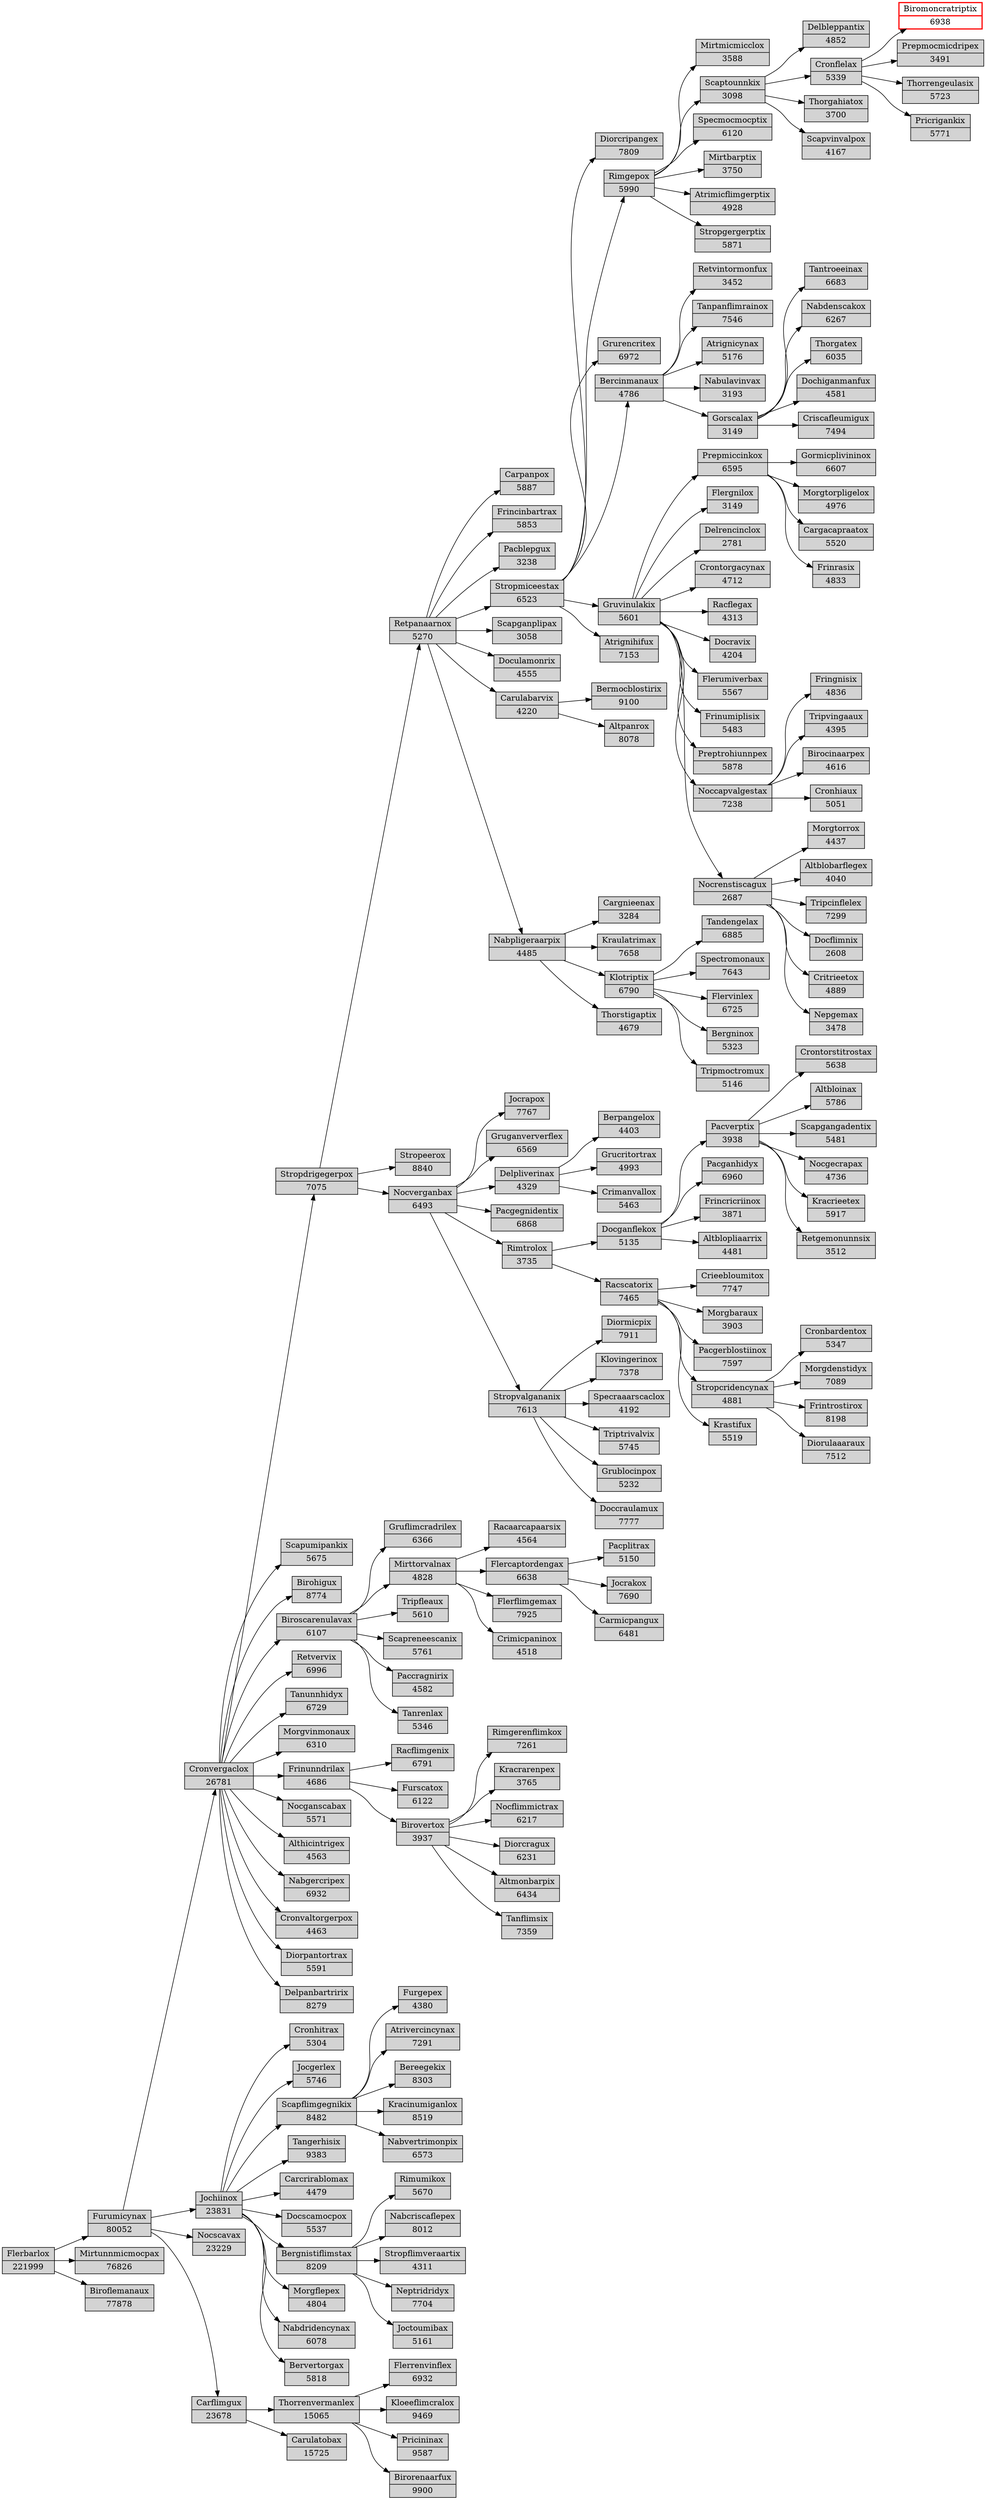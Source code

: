 digraph g { 
graph [rankdir=LR]
node [shape=record fillcolor=lightgrey style=filled]
  Flerbarlox [label="Flerbarlox|221999"]
  Furumicynax [label="Furumicynax|80052"]
  Cronvergaclox [label="Cronvergaclox|26781"]
  Stropdrigegerpox [label="Stropdrigegerpox|7075"]
  Retpanaarnox [label="Retpanaarnox|5270"]
  Carpanpox [label="Carpanpox|5887"]
  Frincinbartrax [label="Frincinbartrax|5853"]
  Pacblepgux [label="Pacblepgux|3238"]
  Stropmiceestax [label="Stropmiceestax|6523"]
  Diorcripangex [label="Diorcripangex|7809"]
  Rimgepox [label="Rimgepox|5990"]
  Mirtmicmicclox [label="Mirtmicmicclox|3588"]
  Scaptounnkix [label="Scaptounnkix|3098"]
  Delbleppantix [label="Delbleppantix|4852"]
  Cronflelax [label="Cronflelax|5339"]
  Biromoncratriptix [label="Biromoncratriptix|6938" color=red style=bold]
  Prepmocmicdripex [label="Prepmocmicdripex|3491"]
  Thorrengeulasix [label="Thorrengeulasix|5723"]
  Pricrigankix [label="Pricrigankix|5771"]
  Thorgahiatox [label="Thorgahiatox|3700"]
  Scapvinvalpox [label="Scapvinvalpox|4167"]
  Specmocmocptix [label="Specmocmocptix|6120"]
  Mirtbarptix [label="Mirtbarptix|3750"]
  Atrimicflimgerptix [label="Atrimicflimgerptix|4928"]
  Stropgergerptix [label="Stropgergerptix|5871"]
  Grurencritex [label="Grurencritex|6972"]
  Bercinmanaux [label="Bercinmanaux|4786"]
  Retvintormonfux [label="Retvintormonfux|3452"]
  Tanpanflimrainox [label="Tanpanflimrainox|7546"]
  Atrignicynax [label="Atrignicynax|5176"]
  Nabulavinvax [label="Nabulavinvax|3193"]
  Gorscalax [label="Gorscalax|3149"]
  Tantroeeinax [label="Tantroeeinax|6683"]
  Nabdenscakox [label="Nabdenscakox|6267"]
  Thorgatex [label="Thorgatex|6035"]
  Dochiganmanfux [label="Dochiganmanfux|4581"]
  Criscafleumigux [label="Criscafleumigux|7494"]
  Gruvinulakix [label="Gruvinulakix|5601"]
  Prepmiccinkox [label="Prepmiccinkox|6595"]
  Gormicplivininox [label="Gormicplivininox|6607"]
  Morgtorpligelox [label="Morgtorpligelox|4976"]
  Cargacapraatox [label="Cargacapraatox|5520"]
  Frinrasix [label="Frinrasix|4833"]
  Flergnilox [label="Flergnilox|3149"]
  Delrencinclox [label="Delrencinclox|2781"]
  Crontorgacynax [label="Crontorgacynax|4712"]
  Racflegax [label="Racflegax|4313"]
  Docravix [label="Docravix|4204"]
  Flerumiverbax [label="Flerumiverbax|5567"]
  Frinumiplisix [label="Frinumiplisix|5483"]
  Preptrohiunnpex [label="Preptrohiunnpex|5878"]
  Noccapvalgestax [label="Noccapvalgestax|7238"]
  Fringnisix [label="Fringnisix|4836"]
  Tripvingaaux [label="Tripvingaaux|4395"]
  Birocinaarpex [label="Birocinaarpex|4616"]
  Cronhiaux [label="Cronhiaux|5051"]
  Nocrenstiscagux [label="Nocrenstiscagux|2687"]
  Morgtorrox [label="Morgtorrox|4437"]
  Altblobarflegex [label="Altblobarflegex|4040"]
  Tripcinflelex [label="Tripcinflelex|7299"]
  Docflimnix [label="Docflimnix|2608"]
  Critrieetox [label="Critrieetox|4889"]
  Nepgemax [label="Nepgemax|3478"]
  Atrignihifux [label="Atrignihifux|7153"]
  Scapganplipax [label="Scapganplipax|3058"]
  Doculamonrix [label="Doculamonrix|4555"]
  Carulabarvix [label="Carulabarvix|4220"]
  Bermocblostirix [label="Bermocblostirix|9100"]
  Altpanrox [label="Altpanrox|8078"]
  Nabpligeraarpix [label="Nabpligeraarpix|4485"]
  Cargnieenax [label="Cargnieenax|3284"]
  Kraulatrimax [label="Kraulatrimax|7658"]
  Klotriptix [label="Klotriptix|6790"]
  Tandengelax [label="Tandengelax|6885"]
  Spectromonaux [label="Spectromonaux|7643"]
  Flervinlex [label="Flervinlex|6725"]
  Bergninox [label="Bergninox|5323"]
  Tripmoctromux [label="Tripmoctromux|5146"]
  Thorstigaptix [label="Thorstigaptix|4679"]
  Stropeerox [label="Stropeerox|8840"]
  Nocverganbax [label="Nocverganbax|6493"]
  Jocrapox [label="Jocrapox|7767"]
  Gruganververflex [label="Gruganververflex|6569"]
  Delpliverinax [label="Delpliverinax|4329"]
  Berpangelox [label="Berpangelox|4403"]
  Grucritortrax [label="Grucritortrax|4993"]
  Crimanvallox [label="Crimanvallox|5463"]
  Pacgegnidentix [label="Pacgegnidentix|6868"]
  Rimtrolox [label="Rimtrolox|3735"]
  Docganflekox [label="Docganflekox|5135"]
  Pacverptix [label="Pacverptix|3938"]
  Crontorstitrostax [label="Crontorstitrostax|5638"]
  Altbloinax [label="Altbloinax|5786"]
  Scapgangadentix [label="Scapgangadentix|5481"]
  Nocgecrapax [label="Nocgecrapax|4736"]
  Kracrieetex [label="Kracrieetex|5917"]
  Retgemonunnsix [label="Retgemonunnsix|3512"]
  Pacganhidyx [label="Pacganhidyx|6960"]
  Frincricriinox [label="Frincricriinox|3871"]
  Altblopliaarrix [label="Altblopliaarrix|4481"]
  Racscatorix [label="Racscatorix|7465"]
  Crieebloumitox [label="Crieebloumitox|7747"]
  Morgbaraux [label="Morgbaraux|3903"]
  Pacgerblostiinox [label="Pacgerblostiinox|7597"]
  Stropcridencynax [label="Stropcridencynax|4881"]
  Cronbardentox [label="Cronbardentox|5347"]
  Morgdenstidyx [label="Morgdenstidyx|7089"]
  Frintrostirox [label="Frintrostirox|8198"]
  Diorulaaaraux [label="Diorulaaaraux|7512"]
  Krastifux [label="Krastifux|5519"]
  Stropvalgananix [label="Stropvalgananix|7613"]
  Diormicpix [label="Diormicpix|7911"]
  Klovingerinox [label="Klovingerinox|7378"]
  Specraaarscaclox [label="Specraaarscaclox|4192"]
  Triptrivalvix [label="Triptrivalvix|5745"]
  Grublocinpox [label="Grublocinpox|5232"]
  Doccraulamux [label="Doccraulamux|7777"]
  Scapumipankix [label="Scapumipankix|5675"]
  Birohigux [label="Birohigux|8774"]
  Biroscarenulavax [label="Biroscarenulavax|6107"]
  Gruflimcradrilex [label="Gruflimcradrilex|6366"]
  Mirttorvalnax [label="Mirttorvalnax|4828"]
  Racaarcapaarsix [label="Racaarcapaarsix|4564"]
  Flercaptordengax [label="Flercaptordengax|6638"]
  Pacplitrax [label="Pacplitrax|5150"]
  Jocrakox [label="Jocrakox|7690"]
  Carmicpangux [label="Carmicpangux|6481"]
  Flerflimgemax [label="Flerflimgemax|7925"]
  Crimicpaninox [label="Crimicpaninox|4518"]
  Tripfleaux [label="Tripfleaux|5610"]
  Scapreneescanix [label="Scapreneescanix|5761"]
  Paccragnirix [label="Paccragnirix|4582"]
  Tanrenlax [label="Tanrenlax|5346"]
  Retvervix [label="Retvervix|6996"]
  Tanunnhidyx [label="Tanunnhidyx|6729"]
  Morgvinmonaux [label="Morgvinmonaux|6310"]
  Frinunndrilax [label="Frinunndrilax|4686"]
  Racflimgenix [label="Racflimgenix|6791"]
  Furscatox [label="Furscatox|6122"]
  Birovertox [label="Birovertox|3937"]
  Rimgerenflimkox [label="Rimgerenflimkox|7261"]
  Kracrarenpex [label="Kracrarenpex|3765"]
  Nocflimmictrax [label="Nocflimmictrax|6217"]
  Diorcragux [label="Diorcragux|6231"]
  Altmonbarpix [label="Altmonbarpix|6434"]
  Tanflimsix [label="Tanflimsix|7359"]
  Nocganscabax [label="Nocganscabax|5571"]
  Althicintrigex [label="Althicintrigex|4563"]
  Nabgercripex [label="Nabgercripex|6932"]
  Cronvaltorgerpox [label="Cronvaltorgerpox|4463"]
  Diorpantortrax [label="Diorpantortrax|5591"]
  Delpanbartririx [label="Delpanbartririx|8279"]
  Jochiinox [label="Jochiinox|23831"]
  Cronhitrax [label="Cronhitrax|5304"]
  Jocgerlex [label="Jocgerlex|5746"]
  Scapflimgegnikix [label="Scapflimgegnikix|8482"]
  Furgepex [label="Furgepex|4380"]
  Atrivercincynax [label="Atrivercincynax|7291"]
  Bereegekix [label="Bereegekix|8303"]
  Kracinumiganlox [label="Kracinumiganlox|8519"]
  Nabvertrimonpix [label="Nabvertrimonpix|6573"]
  Tangerhisix [label="Tangerhisix|9383"]
  Carcrirablomax [label="Carcrirablomax|4479"]
  Docscamocpox [label="Docscamocpox|5537"]
  Bergnistiflimstax [label="Bergnistiflimstax|8209"]
  Rimumikox [label="Rimumikox|5670"]
  Nabcriscaflepex [label="Nabcriscaflepex|8012"]
  Stropflimveraartix [label="Stropflimveraartix|4311"]
  Neptridridyx [label="Neptridridyx|7704"]
  Joctoumibax [label="Joctoumibax|5161"]
  Morgflepex [label="Morgflepex|4804"]
  Nabdridencynax [label="Nabdridencynax|6078"]
  Bervertorgax [label="Bervertorgax|5818"]
  Nocscavax [label="Nocscavax|23229"]
  Carflimgux [label="Carflimgux|23678"]
  Thorrenvermanlex [label="Thorrenvermanlex|15065"]
  Flerrenvinflex [label="Flerrenvinflex|6932"]
  Kloeeflimcralox [label="Kloeeflimcralox|9469"]
  Pricininax [label="Pricininax|9587"]
  Birorenaarfux [label="Birorenaarfux|9900"]
  Carulatobax [label="Carulatobax|15725"]
  Mirtunnmicmocpax [label="Mirtunnmicmocpax|76826"]
  Biroflemanaux [label="Biroflemanaux|77878"]
  Flerbarlox -> Furumicynax;
  Flerbarlox -> Mirtunnmicmocpax;
  Flerbarlox -> Biroflemanaux;
  Furumicynax -> Cronvergaclox;
  Furumicynax -> Jochiinox;
  Furumicynax -> Nocscavax;
  Furumicynax -> Carflimgux;
  Cronvergaclox -> Stropdrigegerpox;
  Cronvergaclox -> Scapumipankix;
  Cronvergaclox -> Birohigux;
  Cronvergaclox -> Biroscarenulavax;
  Cronvergaclox -> Retvervix;
  Cronvergaclox -> Tanunnhidyx;
  Cronvergaclox -> Morgvinmonaux;
  Cronvergaclox -> Frinunndrilax;
  Cronvergaclox -> Nocganscabax;
  Cronvergaclox -> Althicintrigex;
  Cronvergaclox -> Nabgercripex;
  Cronvergaclox -> Cronvaltorgerpox;
  Cronvergaclox -> Diorpantortrax;
  Cronvergaclox -> Delpanbartririx;
  Stropdrigegerpox -> Retpanaarnox;
  Stropdrigegerpox -> Stropeerox;
  Stropdrigegerpox -> Nocverganbax;
  Retpanaarnox -> Carpanpox;
  Retpanaarnox -> Frincinbartrax;
  Retpanaarnox -> Pacblepgux;
  Retpanaarnox -> Stropmiceestax;
  Retpanaarnox -> Scapganplipax;
  Retpanaarnox -> Doculamonrix;
  Retpanaarnox -> Carulabarvix;
  Retpanaarnox -> Nabpligeraarpix;
  Stropmiceestax -> Diorcripangex;
  Stropmiceestax -> Rimgepox;
  Stropmiceestax -> Grurencritex;
  Stropmiceestax -> Bercinmanaux;
  Stropmiceestax -> Gruvinulakix;
  Stropmiceestax -> Atrignihifux;
  Rimgepox -> Mirtmicmicclox;
  Rimgepox -> Scaptounnkix;
  Rimgepox -> Specmocmocptix;
  Rimgepox -> Mirtbarptix;
  Rimgepox -> Atrimicflimgerptix;
  Rimgepox -> Stropgergerptix;
  Scaptounnkix -> Delbleppantix;
  Scaptounnkix -> Cronflelax;
  Scaptounnkix -> Thorgahiatox;
  Scaptounnkix -> Scapvinvalpox;
  Cronflelax -> Biromoncratriptix;
  Cronflelax -> Prepmocmicdripex;
  Cronflelax -> Thorrengeulasix;
  Cronflelax -> Pricrigankix;
  Bercinmanaux -> Retvintormonfux;
  Bercinmanaux -> Tanpanflimrainox;
  Bercinmanaux -> Atrignicynax;
  Bercinmanaux -> Nabulavinvax;
  Bercinmanaux -> Gorscalax;
  Gorscalax -> Tantroeeinax;
  Gorscalax -> Nabdenscakox;
  Gorscalax -> Thorgatex;
  Gorscalax -> Dochiganmanfux;
  Gorscalax -> Criscafleumigux;
  Gruvinulakix -> Prepmiccinkox;
  Gruvinulakix -> Flergnilox;
  Gruvinulakix -> Delrencinclox;
  Gruvinulakix -> Crontorgacynax;
  Gruvinulakix -> Racflegax;
  Gruvinulakix -> Docravix;
  Gruvinulakix -> Flerumiverbax;
  Gruvinulakix -> Frinumiplisix;
  Gruvinulakix -> Preptrohiunnpex;
  Gruvinulakix -> Noccapvalgestax;
  Gruvinulakix -> Nocrenstiscagux;
  Prepmiccinkox -> Gormicplivininox;
  Prepmiccinkox -> Morgtorpligelox;
  Prepmiccinkox -> Cargacapraatox;
  Prepmiccinkox -> Frinrasix;
  Noccapvalgestax -> Fringnisix;
  Noccapvalgestax -> Tripvingaaux;
  Noccapvalgestax -> Birocinaarpex;
  Noccapvalgestax -> Cronhiaux;
  Nocrenstiscagux -> Morgtorrox;
  Nocrenstiscagux -> Altblobarflegex;
  Nocrenstiscagux -> Tripcinflelex;
  Nocrenstiscagux -> Docflimnix;
  Nocrenstiscagux -> Critrieetox;
  Nocrenstiscagux -> Nepgemax;
  Carulabarvix -> Bermocblostirix;
  Carulabarvix -> Altpanrox;
  Nabpligeraarpix -> Cargnieenax;
  Nabpligeraarpix -> Kraulatrimax;
  Nabpligeraarpix -> Klotriptix;
  Nabpligeraarpix -> Thorstigaptix;
  Klotriptix -> Tandengelax;
  Klotriptix -> Spectromonaux;
  Klotriptix -> Flervinlex;
  Klotriptix -> Bergninox;
  Klotriptix -> Tripmoctromux;
  Nocverganbax -> Jocrapox;
  Nocverganbax -> Gruganververflex;
  Nocverganbax -> Delpliverinax;
  Nocverganbax -> Pacgegnidentix;
  Nocverganbax -> Rimtrolox;
  Nocverganbax -> Stropvalgananix;
  Delpliverinax -> Berpangelox;
  Delpliverinax -> Grucritortrax;
  Delpliverinax -> Crimanvallox;
  Rimtrolox -> Docganflekox;
  Rimtrolox -> Racscatorix;
  Docganflekox -> Pacverptix;
  Docganflekox -> Pacganhidyx;
  Docganflekox -> Frincricriinox;
  Docganflekox -> Altblopliaarrix;
  Pacverptix -> Crontorstitrostax;
  Pacverptix -> Altbloinax;
  Pacverptix -> Scapgangadentix;
  Pacverptix -> Nocgecrapax;
  Pacverptix -> Kracrieetex;
  Pacverptix -> Retgemonunnsix;
  Racscatorix -> Crieebloumitox;
  Racscatorix -> Morgbaraux;
  Racscatorix -> Pacgerblostiinox;
  Racscatorix -> Stropcridencynax;
  Racscatorix -> Krastifux;
  Stropcridencynax -> Cronbardentox;
  Stropcridencynax -> Morgdenstidyx;
  Stropcridencynax -> Frintrostirox;
  Stropcridencynax -> Diorulaaaraux;
  Stropvalgananix -> Diormicpix;
  Stropvalgananix -> Klovingerinox;
  Stropvalgananix -> Specraaarscaclox;
  Stropvalgananix -> Triptrivalvix;
  Stropvalgananix -> Grublocinpox;
  Stropvalgananix -> Doccraulamux;
  Biroscarenulavax -> Gruflimcradrilex;
  Biroscarenulavax -> Mirttorvalnax;
  Biroscarenulavax -> Tripfleaux;
  Biroscarenulavax -> Scapreneescanix;
  Biroscarenulavax -> Paccragnirix;
  Biroscarenulavax -> Tanrenlax;
  Mirttorvalnax -> Racaarcapaarsix;
  Mirttorvalnax -> Flercaptordengax;
  Mirttorvalnax -> Flerflimgemax;
  Mirttorvalnax -> Crimicpaninox;
  Flercaptordengax -> Pacplitrax;
  Flercaptordengax -> Jocrakox;
  Flercaptordengax -> Carmicpangux;
  Frinunndrilax -> Racflimgenix;
  Frinunndrilax -> Furscatox;
  Frinunndrilax -> Birovertox;
  Birovertox -> Rimgerenflimkox;
  Birovertox -> Kracrarenpex;
  Birovertox -> Nocflimmictrax;
  Birovertox -> Diorcragux;
  Birovertox -> Altmonbarpix;
  Birovertox -> Tanflimsix;
  Jochiinox -> Cronhitrax;
  Jochiinox -> Jocgerlex;
  Jochiinox -> Scapflimgegnikix;
  Jochiinox -> Tangerhisix;
  Jochiinox -> Carcrirablomax;
  Jochiinox -> Docscamocpox;
  Jochiinox -> Bergnistiflimstax;
  Jochiinox -> Morgflepex;
  Jochiinox -> Nabdridencynax;
  Jochiinox -> Bervertorgax;
  Scapflimgegnikix -> Furgepex;
  Scapflimgegnikix -> Atrivercincynax;
  Scapflimgegnikix -> Bereegekix;
  Scapflimgegnikix -> Kracinumiganlox;
  Scapflimgegnikix -> Nabvertrimonpix;
  Bergnistiflimstax -> Rimumikox;
  Bergnistiflimstax -> Nabcriscaflepex;
  Bergnistiflimstax -> Stropflimveraartix;
  Bergnistiflimstax -> Neptridridyx;
  Bergnistiflimstax -> Joctoumibax;
  Carflimgux -> Thorrenvermanlex;
  Carflimgux -> Carulatobax;
  Thorrenvermanlex -> Flerrenvinflex;
  Thorrenvermanlex -> Kloeeflimcralox;
  Thorrenvermanlex -> Pricininax;
  Thorrenvermanlex -> Birorenaarfux;
}